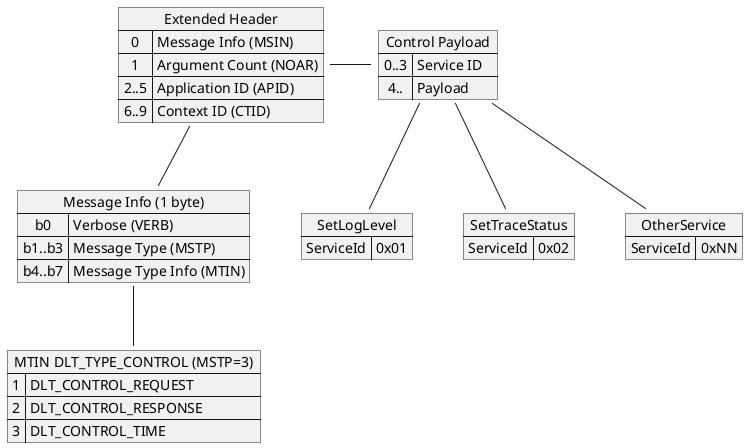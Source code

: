 @startuml DLT.FormatControlPayload
map "Extended Header" as ExtendedHeader {
    0 => Message Info (MSIN)
    1 => Argument Count (NOAR)
    2..5 => Application ID (APID)
    6..9 => Context ID (CTID)
}

map "Message Info (1 byte)" as MessageInfo {
    b0 => Verbose (VERB)
    b1..b3 => Message Type (MSTP)
    b4..b7 => Message Type Info (MTIN)
}

map "MTIN DLT_TYPE_CONTROL (MSTP=3)" as DLT_TYPE_CONTROL {
    1 => DLT_CONTROL_REQUEST
    2 => DLT_CONTROL_RESPONSE
    3 => DLT_CONTROL_TIME
}

map "Control Payload" as ControlPayload {
    0..3 => Service ID
    4.. => Payload
}

ExtendedHeader -- MessageInfo
ExtendedHeader - ControlPayload
MessageInfo -- DLT_TYPE_CONTROL

map SetLogLevel {
    ServiceId => 0x01
}

map SetTraceStatus {
    ServiceId => 0x02
}

map OtherService {
    ServiceId => 0xNN
}

ControlPayload -- SetLogLevel
ControlPayload -- SetTraceStatus
ControlPayload -- OtherService
@enduml
